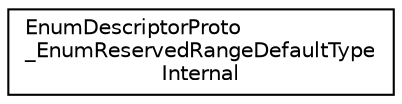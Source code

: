 digraph "类继承关系图"
{
 // LATEX_PDF_SIZE
  edge [fontname="Helvetica",fontsize="10",labelfontname="Helvetica",labelfontsize="10"];
  node [fontname="Helvetica",fontsize="10",shape=record];
  rankdir="LR";
  Node0 [label="EnumDescriptorProto\l_EnumReservedRangeDefaultType\lInternal",height=0.2,width=0.4,color="black", fillcolor="white", style="filled",URL="$structEnumDescriptorProto__EnumReservedRangeDefaultTypeInternal.html",tooltip=" "];
}

